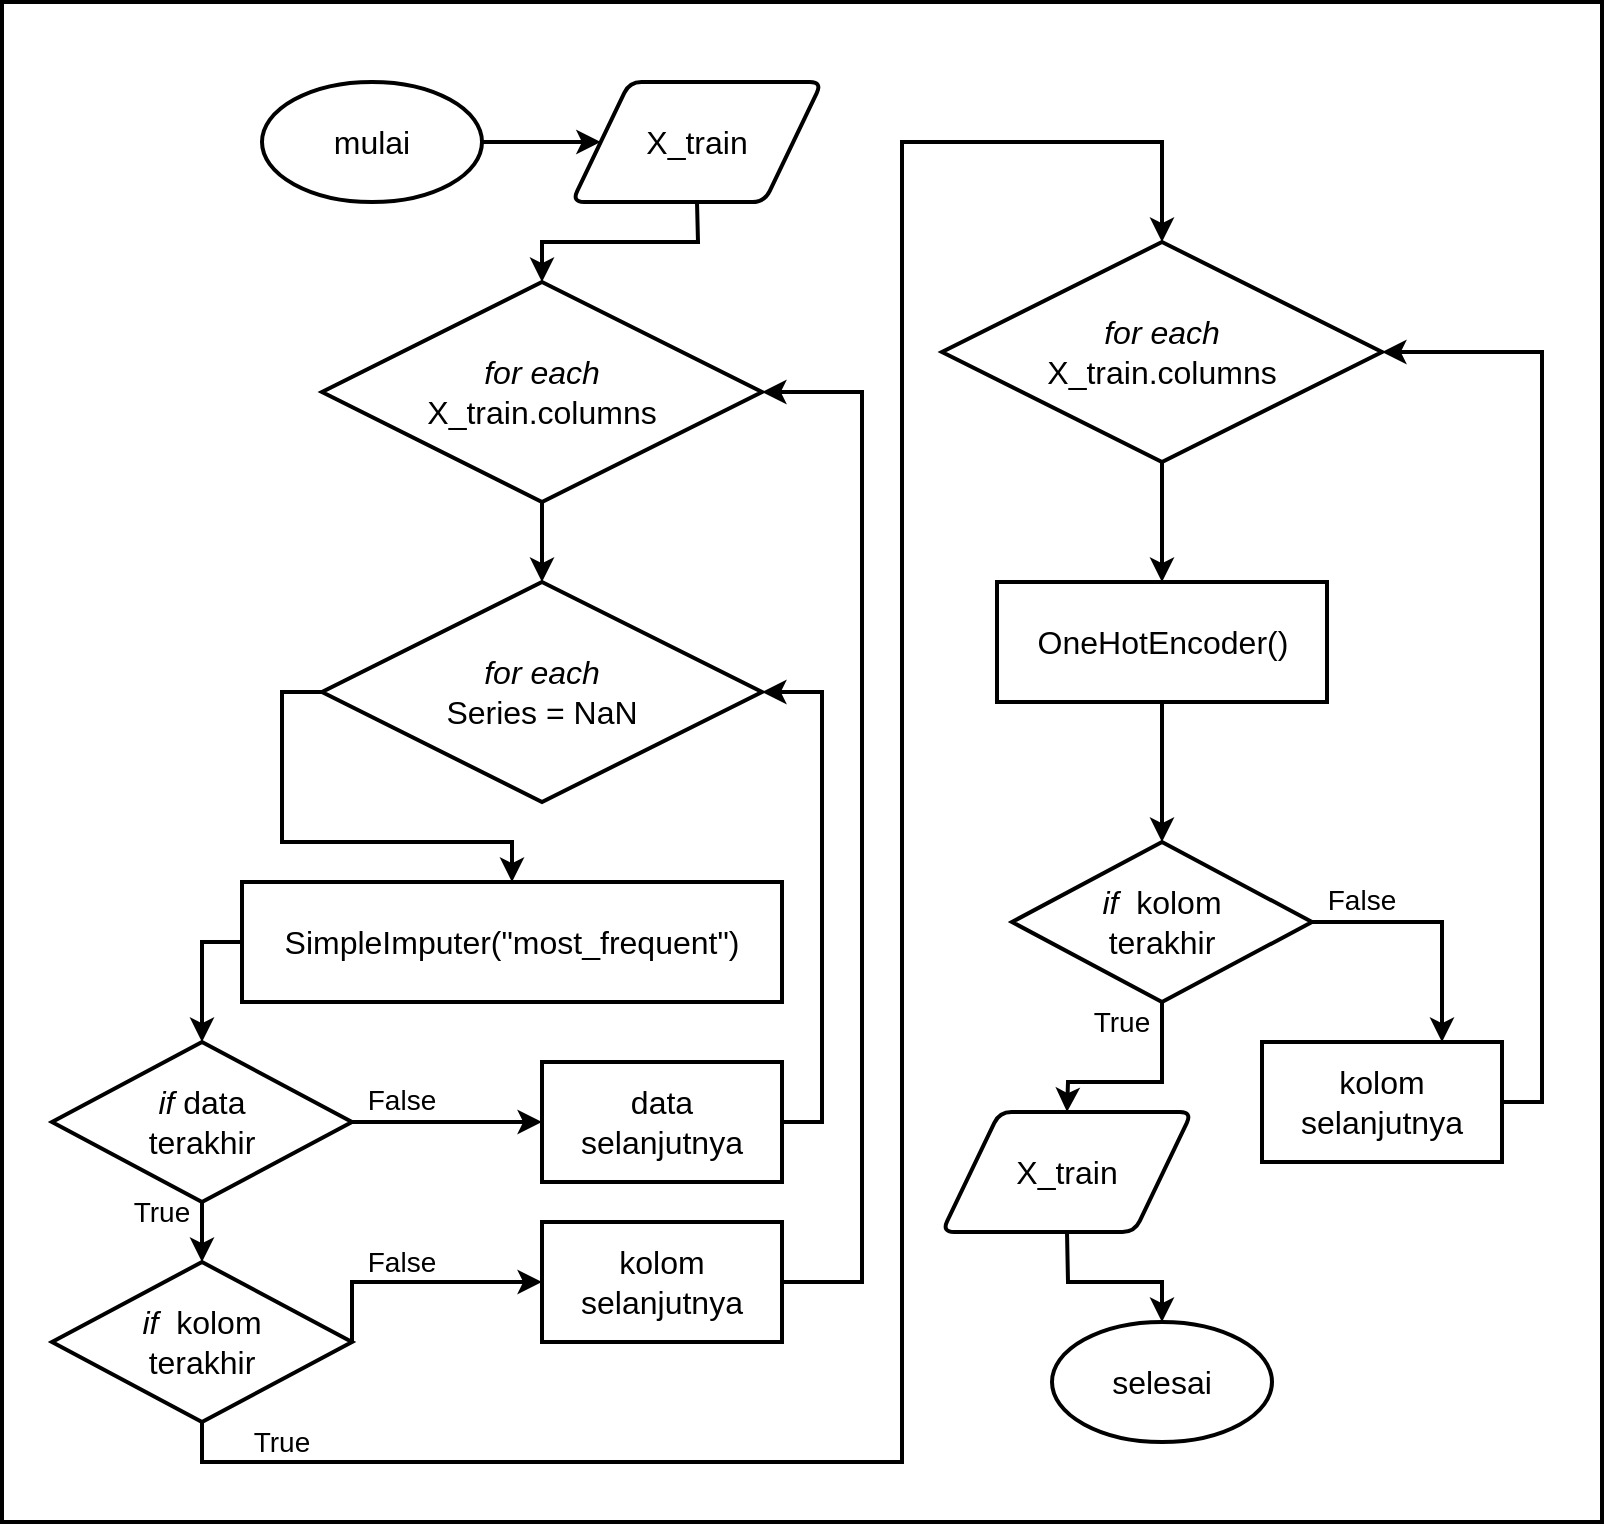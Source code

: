 <mxfile version="14.9.2" type="device"><diagram id="3OqKHIjlhKhbL3j-My_v" name="Page-1"><mxGraphModel dx="2215" dy="761" grid="1" gridSize="10" guides="1" tooltips="1" connect="1" arrows="1" fold="1" page="1" pageScale="1" pageWidth="850" pageHeight="1100" math="0" shadow="0"><root><mxCell id="0"/><mxCell id="1" parent="0"/><mxCell id="G0zLFeQJafBT42tDjAaf-1" value="" style="group" vertex="1" connectable="0" parent="1"><mxGeometry x="-120" y="150" width="800" height="760" as="geometry"/></mxCell><mxCell id="gep9XmqqdPEduZASDYvP-41" value="" style="rounded=0;whiteSpace=wrap;html=1;strokeWidth=2;container=0;" parent="G0zLFeQJafBT42tDjAaf-1" vertex="1"><mxGeometry width="800" height="760" as="geometry"/></mxCell><mxCell id="gep9XmqqdPEduZASDYvP-1" value="&lt;font style=&quot;font-size: 16px&quot;&gt;mulai&lt;/font&gt;" style="ellipse;whiteSpace=wrap;html=1;strokeWidth=2;container=0;" parent="G0zLFeQJafBT42tDjAaf-1" vertex="1"><mxGeometry x="130" y="40" width="110" height="60" as="geometry"/></mxCell><mxCell id="gep9XmqqdPEduZASDYvP-2" value="&lt;font style=&quot;font-size: 16px&quot;&gt;selesai&lt;/font&gt;" style="ellipse;whiteSpace=wrap;html=1;strokeWidth=2;container=0;" parent="G0zLFeQJafBT42tDjAaf-1" vertex="1"><mxGeometry x="525" y="660" width="110" height="60" as="geometry"/></mxCell><mxCell id="gep9XmqqdPEduZASDYvP-3" value="&lt;font style=&quot;font-size: 16px&quot;&gt;X_train&lt;/font&gt;" style="shape=parallelogram;html=1;strokeWidth=2;perimeter=parallelogramPerimeter;whiteSpace=wrap;rounded=1;arcSize=12;size=0.23;container=0;" parent="G0zLFeQJafBT42tDjAaf-1" vertex="1"><mxGeometry x="285" y="40" width="125" height="60" as="geometry"/></mxCell><mxCell id="gep9XmqqdPEduZASDYvP-4" value="&lt;font style=&quot;font-size: 16px&quot;&gt;&lt;i&gt;for each&lt;/i&gt;&lt;br&gt;X_train.columns&lt;/font&gt;" style="rhombus;whiteSpace=wrap;html=1;strokeWidth=2;container=0;" parent="G0zLFeQJafBT42tDjAaf-1" vertex="1"><mxGeometry x="160" y="140" width="220" height="110" as="geometry"/></mxCell><mxCell id="gep9XmqqdPEduZASDYvP-5" value="" style="endArrow=classic;html=1;exitX=1;exitY=0.5;exitDx=0;exitDy=0;strokeWidth=2;entryX=0;entryY=0.5;entryDx=0;entryDy=0;" parent="G0zLFeQJafBT42tDjAaf-1" source="gep9XmqqdPEduZASDYvP-1" target="gep9XmqqdPEduZASDYvP-3" edge="1"><mxGeometry width="50" height="50" as="geometry"><mxPoint x="270" y="200" as="sourcePoint"/><mxPoint x="320" y="150" as="targetPoint"/></mxGeometry></mxCell><mxCell id="gep9XmqqdPEduZASDYvP-6" value="" style="endArrow=classic;html=1;strokeWidth=2;exitX=0.5;exitY=1;exitDx=0;exitDy=0;entryX=0.5;entryY=0;entryDx=0;entryDy=0;rounded=0;" parent="G0zLFeQJafBT42tDjAaf-1" source="gep9XmqqdPEduZASDYvP-3" target="gep9XmqqdPEduZASDYvP-4" edge="1"><mxGeometry width="50" height="50" as="geometry"><mxPoint x="270" y="200" as="sourcePoint"/><mxPoint x="320" y="150" as="targetPoint"/><Array as="points"><mxPoint x="348" y="120"/><mxPoint x="270" y="120"/></Array></mxGeometry></mxCell><mxCell id="gep9XmqqdPEduZASDYvP-7" value="&lt;font style=&quot;font-size: 16px&quot;&gt;&lt;i&gt;for each&lt;/i&gt;&lt;br&gt;Series = NaN&lt;/font&gt;" style="rhombus;whiteSpace=wrap;html=1;strokeWidth=2;container=0;" parent="G0zLFeQJafBT42tDjAaf-1" vertex="1"><mxGeometry x="160" y="290" width="220" height="110" as="geometry"/></mxCell><mxCell id="gep9XmqqdPEduZASDYvP-8" value="" style="endArrow=classic;html=1;strokeWidth=2;exitX=0.5;exitY=1;exitDx=0;exitDy=0;entryX=0.5;entryY=0;entryDx=0;entryDy=0;" parent="G0zLFeQJafBT42tDjAaf-1" source="gep9XmqqdPEduZASDYvP-4" target="gep9XmqqdPEduZASDYvP-7" edge="1"><mxGeometry width="50" height="50" as="geometry"><mxPoint x="270" y="300" as="sourcePoint"/><mxPoint x="320" y="250" as="targetPoint"/></mxGeometry></mxCell><mxCell id="gep9XmqqdPEduZASDYvP-9" value="&lt;font style=&quot;font-size: 16px&quot;&gt;SimpleImputer(&quot;most_frequent&quot;)&lt;/font&gt;" style="rounded=0;whiteSpace=wrap;html=1;strokeWidth=2;container=0;" parent="G0zLFeQJafBT42tDjAaf-1" vertex="1"><mxGeometry x="120" y="440" width="270" height="60" as="geometry"/></mxCell><mxCell id="gep9XmqqdPEduZASDYvP-10" value="" style="endArrow=classic;html=1;strokeWidth=2;exitX=0;exitY=0.5;exitDx=0;exitDy=0;entryX=0.5;entryY=0;entryDx=0;entryDy=0;rounded=0;" parent="G0zLFeQJafBT42tDjAaf-1" source="gep9XmqqdPEduZASDYvP-7" target="gep9XmqqdPEduZASDYvP-9" edge="1"><mxGeometry width="50" height="50" as="geometry"><mxPoint x="150" y="400" as="sourcePoint"/><mxPoint x="200" y="350" as="targetPoint"/><Array as="points"><mxPoint x="140" y="345"/><mxPoint x="140" y="420"/><mxPoint x="255" y="420"/></Array></mxGeometry></mxCell><mxCell id="gep9XmqqdPEduZASDYvP-11" value="&lt;font style=&quot;font-size: 16px&quot;&gt;&lt;i&gt;if&lt;/i&gt;&amp;nbsp;data&lt;br&gt;terakhir&lt;/font&gt;" style="rhombus;whiteSpace=wrap;html=1;strokeWidth=2;container=0;" parent="G0zLFeQJafBT42tDjAaf-1" vertex="1"><mxGeometry x="25" y="520" width="150" height="80" as="geometry"/></mxCell><mxCell id="gep9XmqqdPEduZASDYvP-12" value="&lt;font style=&quot;font-size: 16px&quot;&gt;data&lt;br&gt;selanjutnya&lt;/font&gt;" style="rounded=0;whiteSpace=wrap;html=1;strokeWidth=2;container=0;" parent="G0zLFeQJafBT42tDjAaf-1" vertex="1"><mxGeometry x="270" y="530" width="120" height="60" as="geometry"/></mxCell><mxCell id="gep9XmqqdPEduZASDYvP-13" value="&lt;font style=&quot;font-size: 16px&quot;&gt;&lt;i&gt;if&lt;/i&gt;&amp;nbsp; kolom&lt;br&gt;terakhir&lt;/font&gt;" style="rhombus;whiteSpace=wrap;html=1;strokeWidth=2;container=0;" parent="G0zLFeQJafBT42tDjAaf-1" vertex="1"><mxGeometry x="25" y="630" width="150" height="80" as="geometry"/></mxCell><mxCell id="gep9XmqqdPEduZASDYvP-14" value="&lt;font style=&quot;font-size: 16px&quot;&gt;kolom&lt;br&gt;selanjutnya&lt;/font&gt;" style="rounded=0;whiteSpace=wrap;html=1;strokeWidth=2;container=0;" parent="G0zLFeQJafBT42tDjAaf-1" vertex="1"><mxGeometry x="270" y="610" width="120" height="60" as="geometry"/></mxCell><mxCell id="gep9XmqqdPEduZASDYvP-15" value="" style="endArrow=classic;html=1;strokeWidth=2;exitX=0;exitY=0.5;exitDx=0;exitDy=0;entryX=0.5;entryY=0;entryDx=0;entryDy=0;rounded=0;" parent="G0zLFeQJafBT42tDjAaf-1" source="gep9XmqqdPEduZASDYvP-9" target="gep9XmqqdPEduZASDYvP-11" edge="1"><mxGeometry width="50" height="50" as="geometry"><mxPoint x="300" y="430" as="sourcePoint"/><mxPoint x="350" y="380" as="targetPoint"/><Array as="points"><mxPoint x="100" y="470"/></Array></mxGeometry></mxCell><mxCell id="gep9XmqqdPEduZASDYvP-16" value="" style="endArrow=classic;html=1;strokeWidth=2;exitX=1;exitY=0.5;exitDx=0;exitDy=0;entryX=1;entryY=0.5;entryDx=0;entryDy=0;rounded=0;" parent="G0zLFeQJafBT42tDjAaf-1" source="gep9XmqqdPEduZASDYvP-12" target="gep9XmqqdPEduZASDYvP-7" edge="1"><mxGeometry width="50" height="50" as="geometry"><mxPoint x="300" y="430" as="sourcePoint"/><mxPoint x="350" y="380" as="targetPoint"/><Array as="points"><mxPoint x="410" y="560"/><mxPoint x="410" y="345"/></Array></mxGeometry></mxCell><mxCell id="gep9XmqqdPEduZASDYvP-17" value="" style="endArrow=classic;html=1;strokeWidth=2;exitX=1;exitY=0.5;exitDx=0;exitDy=0;entryX=1;entryY=0.5;entryDx=0;entryDy=0;rounded=0;" parent="G0zLFeQJafBT42tDjAaf-1" source="gep9XmqqdPEduZASDYvP-14" target="gep9XmqqdPEduZASDYvP-4" edge="1"><mxGeometry width="50" height="50" as="geometry"><mxPoint x="130" y="470" as="sourcePoint"/><mxPoint x="180" y="420" as="targetPoint"/><Array as="points"><mxPoint x="430" y="640"/><mxPoint x="430" y="195"/></Array></mxGeometry></mxCell><mxCell id="gep9XmqqdPEduZASDYvP-18" value="" style="endArrow=classic;html=1;strokeWidth=2;exitX=1;exitY=0.5;exitDx=0;exitDy=0;entryX=0;entryY=0.5;entryDx=0;entryDy=0;" parent="G0zLFeQJafBT42tDjAaf-1" source="gep9XmqqdPEduZASDYvP-11" target="gep9XmqqdPEduZASDYvP-12" edge="1"><mxGeometry width="50" height="50" as="geometry"><mxPoint x="90" y="590" as="sourcePoint"/><mxPoint x="140" y="540" as="targetPoint"/></mxGeometry></mxCell><mxCell id="gep9XmqqdPEduZASDYvP-19" value="" style="endArrow=classic;html=1;strokeWidth=2;exitX=0.5;exitY=1;exitDx=0;exitDy=0;" parent="G0zLFeQJafBT42tDjAaf-1" source="gep9XmqqdPEduZASDYvP-11" edge="1"><mxGeometry width="50" height="50" as="geometry"><mxPoint y="640" as="sourcePoint"/><mxPoint x="100" y="630" as="targetPoint"/></mxGeometry></mxCell><mxCell id="gep9XmqqdPEduZASDYvP-20" value="" style="endArrow=classic;html=1;strokeWidth=2;exitX=1;exitY=0.5;exitDx=0;exitDy=0;entryX=0;entryY=0.5;entryDx=0;entryDy=0;rounded=0;" parent="G0zLFeQJafBT42tDjAaf-1" source="gep9XmqqdPEduZASDYvP-13" target="gep9XmqqdPEduZASDYvP-14" edge="1"><mxGeometry width="50" height="50" as="geometry"><mxPoint x="40" y="630" as="sourcePoint"/><mxPoint x="90" y="580" as="targetPoint"/><Array as="points"><mxPoint x="175" y="640"/></Array></mxGeometry></mxCell><mxCell id="gep9XmqqdPEduZASDYvP-21" value="&lt;font style=&quot;font-size: 16px&quot;&gt;&lt;i&gt;for each&lt;/i&gt;&lt;br&gt;X_train.columns&lt;/font&gt;" style="rhombus;whiteSpace=wrap;html=1;strokeWidth=2;container=0;" parent="G0zLFeQJafBT42tDjAaf-1" vertex="1"><mxGeometry x="470" y="120" width="220" height="110" as="geometry"/></mxCell><mxCell id="gep9XmqqdPEduZASDYvP-22" value="" style="endArrow=classic;html=1;strokeWidth=2;exitX=0.5;exitY=1;exitDx=0;exitDy=0;entryX=0.5;entryY=0;entryDx=0;entryDy=0;rounded=0;" parent="G0zLFeQJafBT42tDjAaf-1" source="gep9XmqqdPEduZASDYvP-13" target="gep9XmqqdPEduZASDYvP-21" edge="1"><mxGeometry width="50" height="50" as="geometry"><mxPoint x="120" y="380" as="sourcePoint"/><mxPoint x="170" y="330" as="targetPoint"/><Array as="points"><mxPoint x="100" y="730"/><mxPoint x="450" y="730"/><mxPoint x="450" y="70"/><mxPoint x="580" y="70"/></Array></mxGeometry></mxCell><mxCell id="gep9XmqqdPEduZASDYvP-24" value="&lt;font style=&quot;font-size: 16px&quot;&gt;&lt;i&gt;if&lt;/i&gt;&amp;nbsp; kolom&lt;br&gt;terakhir&lt;/font&gt;" style="rhombus;whiteSpace=wrap;html=1;strokeWidth=2;container=0;" parent="G0zLFeQJafBT42tDjAaf-1" vertex="1"><mxGeometry x="505" y="420" width="150" height="80" as="geometry"/></mxCell><mxCell id="gep9XmqqdPEduZASDYvP-25" value="&lt;font style=&quot;font-size: 16px&quot;&gt;OneHotEncoder()&lt;/font&gt;" style="rounded=0;whiteSpace=wrap;html=1;strokeWidth=2;container=0;" parent="G0zLFeQJafBT42tDjAaf-1" vertex="1"><mxGeometry x="497.5" y="290" width="165" height="60" as="geometry"/></mxCell><mxCell id="gep9XmqqdPEduZASDYvP-26" value="&lt;font style=&quot;font-size: 16px&quot;&gt;kolom&lt;br&gt;selanjutnya&lt;/font&gt;" style="rounded=0;whiteSpace=wrap;html=1;strokeWidth=2;container=0;" parent="G0zLFeQJafBT42tDjAaf-1" vertex="1"><mxGeometry x="630" y="520" width="120" height="60" as="geometry"/></mxCell><mxCell id="gep9XmqqdPEduZASDYvP-29" value="" style="endArrow=classic;html=1;strokeWidth=2;exitX=0.5;exitY=1;exitDx=0;exitDy=0;entryX=0.5;entryY=0;entryDx=0;entryDy=0;" parent="G0zLFeQJafBT42tDjAaf-1" source="gep9XmqqdPEduZASDYvP-21" target="gep9XmqqdPEduZASDYvP-25" edge="1"><mxGeometry width="50" height="50" as="geometry"><mxPoint x="580" y="280" as="sourcePoint"/><mxPoint x="470" y="230" as="targetPoint"/></mxGeometry></mxCell><mxCell id="gep9XmqqdPEduZASDYvP-30" value="" style="endArrow=classic;html=1;strokeWidth=2;exitX=0.5;exitY=1;exitDx=0;exitDy=0;entryX=0.5;entryY=0;entryDx=0;entryDy=0;" parent="G0zLFeQJafBT42tDjAaf-1" source="gep9XmqqdPEduZASDYvP-25" target="gep9XmqqdPEduZASDYvP-24" edge="1"><mxGeometry width="50" height="50" as="geometry"><mxPoint x="460" y="470" as="sourcePoint"/><mxPoint x="510" y="420" as="targetPoint"/></mxGeometry></mxCell><mxCell id="gep9XmqqdPEduZASDYvP-32" value="" style="endArrow=classic;html=1;strokeWidth=2;exitX=1;exitY=0.5;exitDx=0;exitDy=0;entryX=0.75;entryY=0;entryDx=0;entryDy=0;rounded=0;" parent="G0zLFeQJafBT42tDjAaf-1" source="gep9XmqqdPEduZASDYvP-24" target="gep9XmqqdPEduZASDYvP-26" edge="1"><mxGeometry width="50" height="50" as="geometry"><mxPoint x="320" y="470" as="sourcePoint"/><mxPoint x="370" y="420" as="targetPoint"/><Array as="points"><mxPoint x="720" y="460"/></Array></mxGeometry></mxCell><mxCell id="gep9XmqqdPEduZASDYvP-33" value="" style="endArrow=classic;html=1;strokeWidth=2;exitX=0.5;exitY=1;exitDx=0;exitDy=0;entryX=0.5;entryY=0;entryDx=0;entryDy=0;rounded=0;" parent="G0zLFeQJafBT42tDjAaf-1" source="gep9XmqqdPEduZASDYvP-24" target="gep9XmqqdPEduZASDYvP-43" edge="1"><mxGeometry width="50" height="50" as="geometry"><mxPoint x="450" y="470" as="sourcePoint"/><mxPoint x="500" y="420" as="targetPoint"/><Array as="points"><mxPoint x="580" y="540"/><mxPoint x="533" y="540"/></Array></mxGeometry></mxCell><mxCell id="gep9XmqqdPEduZASDYvP-34" value="" style="endArrow=classic;html=1;strokeWidth=2;exitX=1;exitY=0.5;exitDx=0;exitDy=0;entryX=1;entryY=0.5;entryDx=0;entryDy=0;rounded=0;" parent="G0zLFeQJafBT42tDjAaf-1" source="gep9XmqqdPEduZASDYvP-26" target="gep9XmqqdPEduZASDYvP-21" edge="1"><mxGeometry width="50" height="50" as="geometry"><mxPoint x="450" y="400" as="sourcePoint"/><mxPoint x="500" y="350" as="targetPoint"/><Array as="points"><mxPoint x="770" y="550"/><mxPoint x="770" y="175"/></Array></mxGeometry></mxCell><mxCell id="gep9XmqqdPEduZASDYvP-35" value="&lt;font style=&quot;font-size: 14px&quot;&gt;True&lt;/font&gt;" style="text;html=1;strokeColor=none;fillColor=none;align=center;verticalAlign=middle;whiteSpace=wrap;rounded=0;container=0;" parent="G0zLFeQJafBT42tDjAaf-1" vertex="1"><mxGeometry x="60" y="595" width="40" height="20" as="geometry"/></mxCell><mxCell id="gep9XmqqdPEduZASDYvP-36" value="&lt;font style=&quot;font-size: 14px&quot;&gt;False&lt;/font&gt;" style="text;html=1;strokeColor=none;fillColor=none;align=center;verticalAlign=middle;whiteSpace=wrap;rounded=0;container=0;" parent="G0zLFeQJafBT42tDjAaf-1" vertex="1"><mxGeometry x="180" y="539" width="40" height="20" as="geometry"/></mxCell><mxCell id="gep9XmqqdPEduZASDYvP-37" value="&lt;font style=&quot;font-size: 14px&quot;&gt;False&lt;/font&gt;" style="text;html=1;strokeColor=none;fillColor=none;align=center;verticalAlign=middle;whiteSpace=wrap;rounded=0;container=0;" parent="G0zLFeQJafBT42tDjAaf-1" vertex="1"><mxGeometry x="180" y="620" width="40" height="20" as="geometry"/></mxCell><mxCell id="gep9XmqqdPEduZASDYvP-38" value="&lt;font style=&quot;font-size: 14px&quot;&gt;True&lt;/font&gt;" style="text;html=1;strokeColor=none;fillColor=none;align=center;verticalAlign=middle;whiteSpace=wrap;rounded=0;container=0;" parent="G0zLFeQJafBT42tDjAaf-1" vertex="1"><mxGeometry x="120" y="710" width="40" height="20" as="geometry"/></mxCell><mxCell id="gep9XmqqdPEduZASDYvP-39" value="&lt;font style=&quot;font-size: 14px&quot;&gt;False&lt;/font&gt;" style="text;html=1;strokeColor=none;fillColor=none;align=center;verticalAlign=middle;whiteSpace=wrap;rounded=0;container=0;" parent="G0zLFeQJafBT42tDjAaf-1" vertex="1"><mxGeometry x="660" y="439" width="40" height="20" as="geometry"/></mxCell><mxCell id="gep9XmqqdPEduZASDYvP-40" value="&lt;font style=&quot;font-size: 14px&quot;&gt;True&lt;/font&gt;" style="text;html=1;strokeColor=none;fillColor=none;align=center;verticalAlign=middle;whiteSpace=wrap;rounded=0;container=0;" parent="G0zLFeQJafBT42tDjAaf-1" vertex="1"><mxGeometry x="540" y="500" width="40" height="20" as="geometry"/></mxCell><mxCell id="gep9XmqqdPEduZASDYvP-43" value="&lt;font style=&quot;font-size: 16px&quot;&gt;X_train&lt;/font&gt;" style="shape=parallelogram;html=1;strokeWidth=2;perimeter=parallelogramPerimeter;whiteSpace=wrap;rounded=1;arcSize=12;size=0.23;container=0;" parent="G0zLFeQJafBT42tDjAaf-1" vertex="1"><mxGeometry x="470" y="555" width="125" height="60" as="geometry"/></mxCell><mxCell id="gep9XmqqdPEduZASDYvP-44" value="" style="endArrow=classic;html=1;strokeWidth=2;exitX=0.5;exitY=1;exitDx=0;exitDy=0;entryX=0.5;entryY=0;entryDx=0;entryDy=0;rounded=0;" parent="G0zLFeQJafBT42tDjAaf-1" source="gep9XmqqdPEduZASDYvP-43" target="gep9XmqqdPEduZASDYvP-2" edge="1"><mxGeometry width="50" height="50" as="geometry"><mxPoint x="560" y="620" as="sourcePoint"/><mxPoint x="610" y="570" as="targetPoint"/><Array as="points"><mxPoint x="533" y="640"/><mxPoint x="580" y="640"/></Array></mxGeometry></mxCell></root></mxGraphModel></diagram></mxfile>